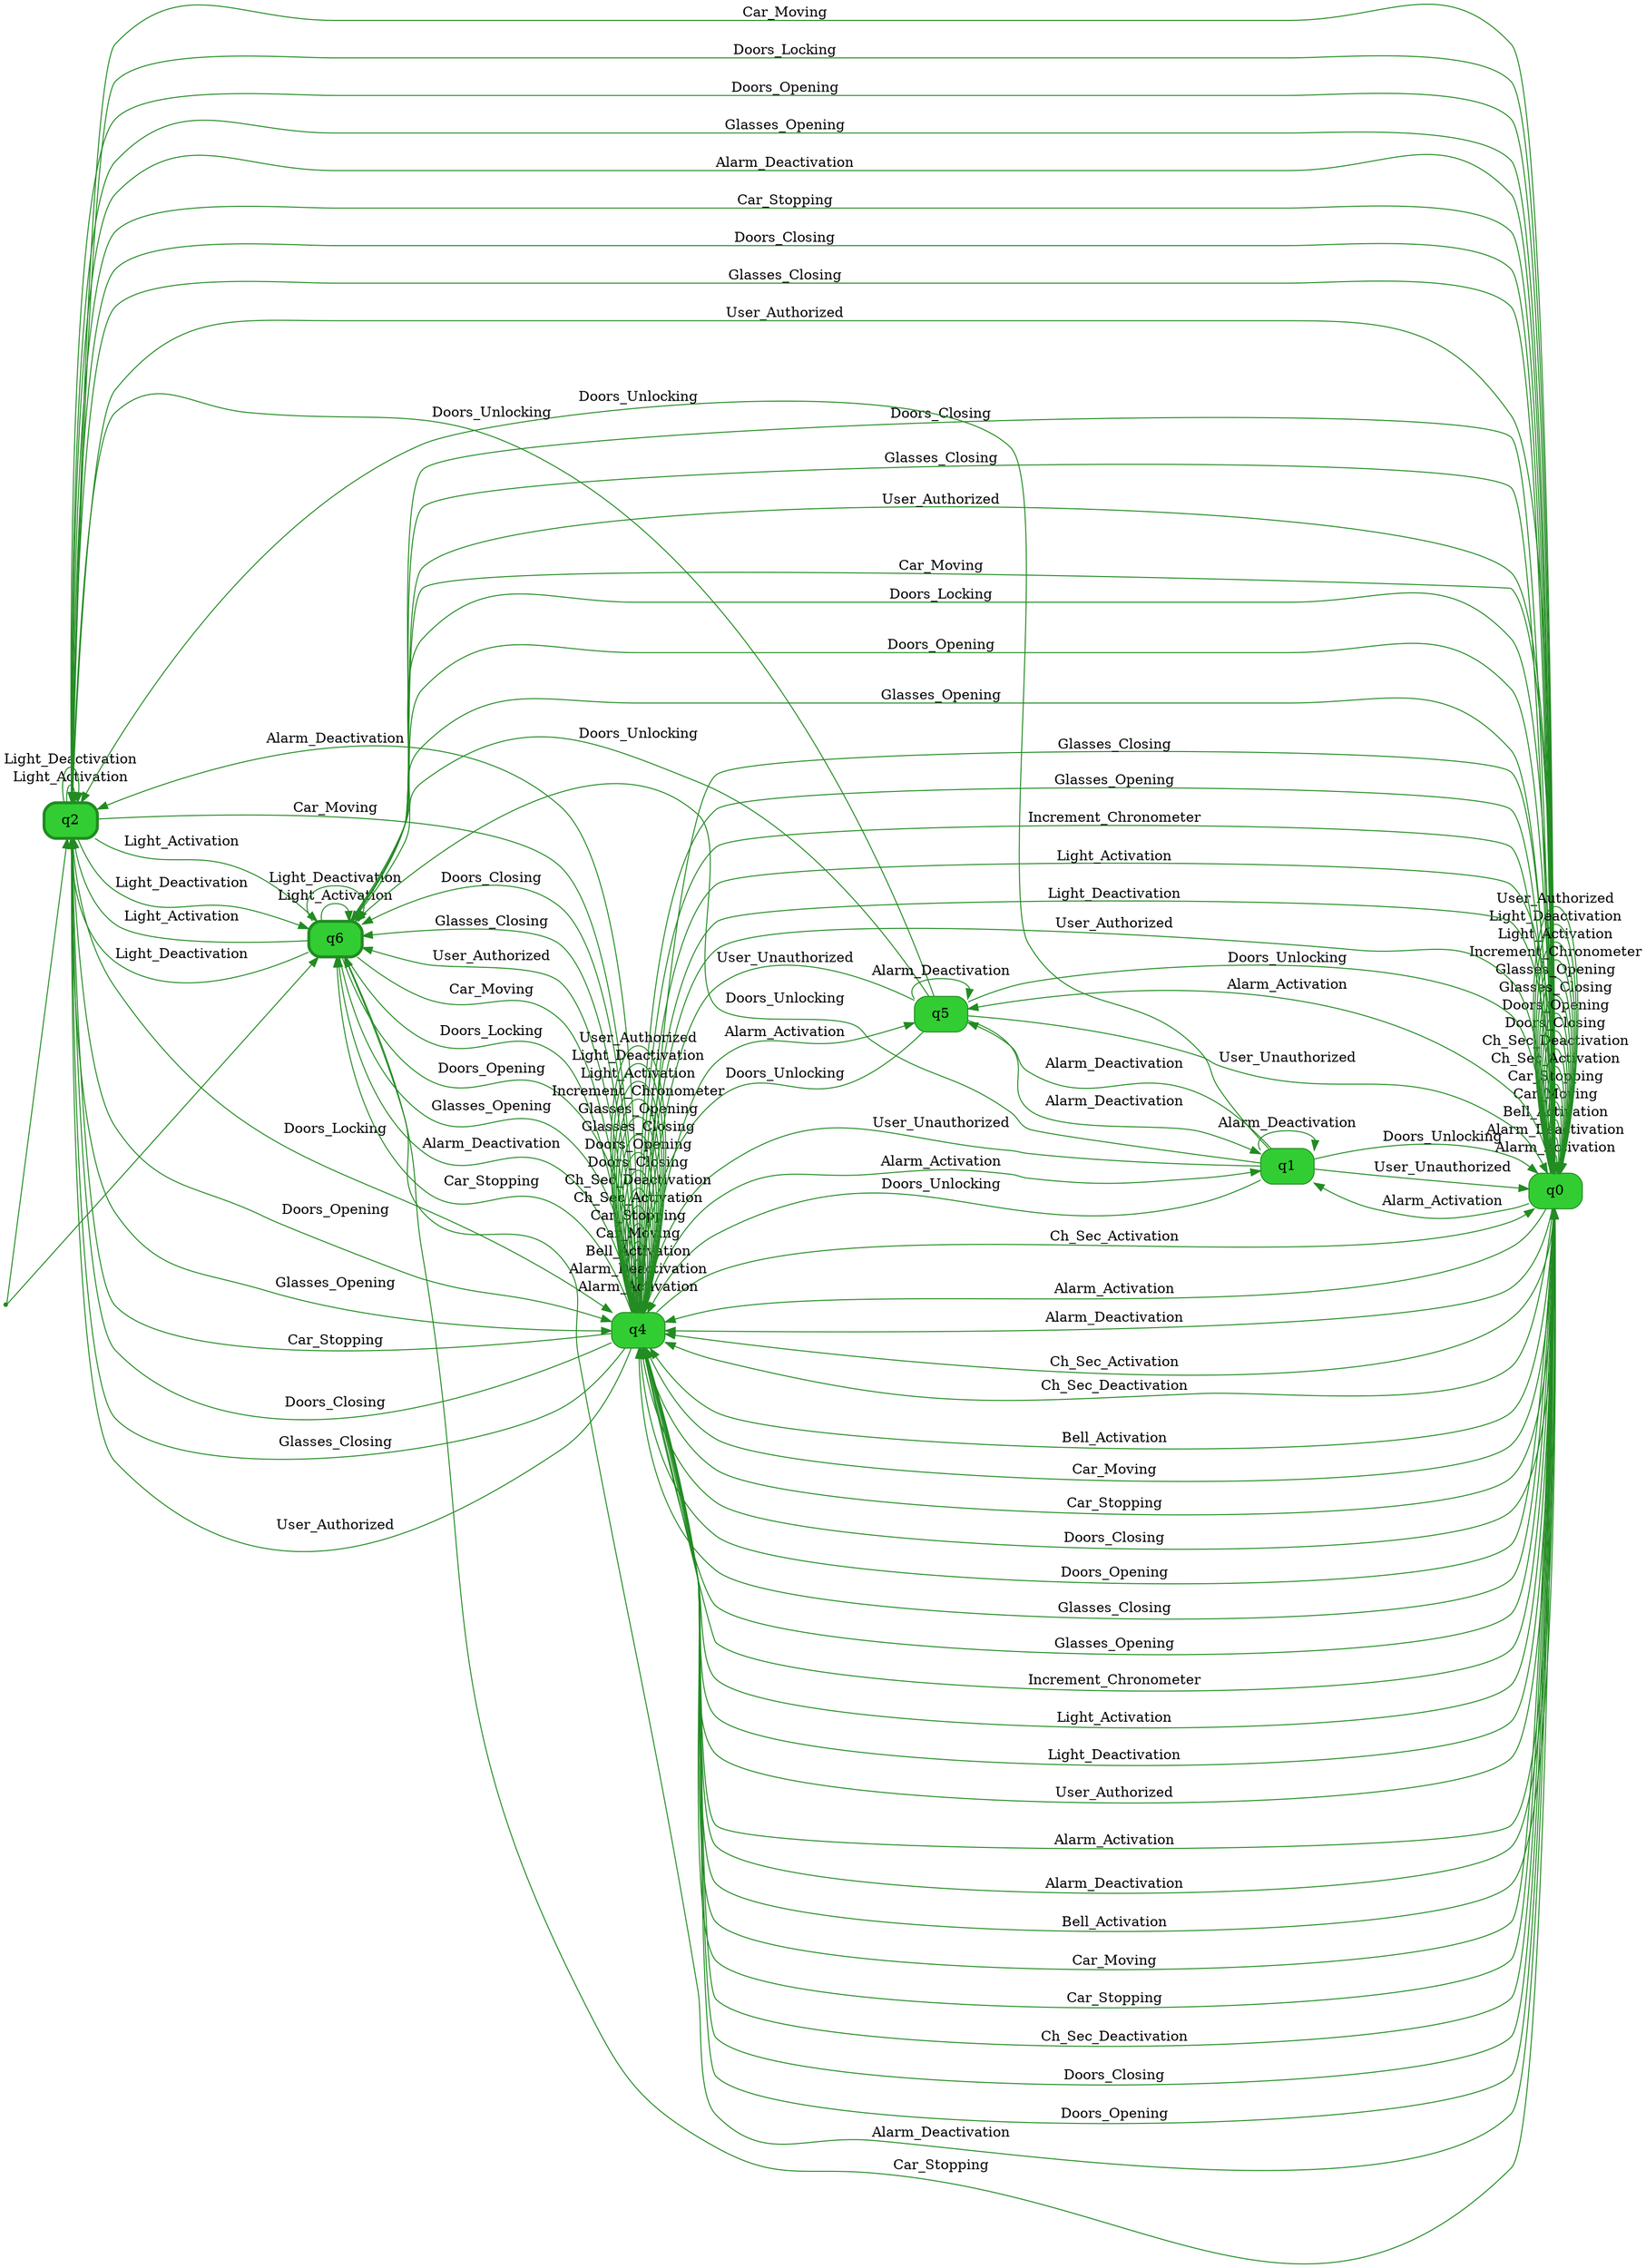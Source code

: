 digraph g {

	rankdir="LR"

	__invisible__[shape="point", color="forestgreen"]
	q2[label="q2", shape="box", style="rounded, filled", color="forestgreen", fillcolor="limegreen", penwidth=3] // Initial
	__invisible__[shape="point", color="forestgreen"]
	q6[label="q6", shape="box", style="rounded, filled", color="forestgreen", fillcolor="limegreen", penwidth=3] // Initial
	q0[label="q0", shape="box", style="rounded, filled", color="forestgreen", fillcolor="limegreen"]
	q1[label="q1", shape="box", style="rounded, filled", color="forestgreen", fillcolor="limegreen"]
	q4[label="q4", shape="box", style="rounded, filled", color="forestgreen", fillcolor="limegreen"]
	q5[label="q5", shape="box", style="rounded, filled", color="forestgreen", fillcolor="limegreen"]

	__invisible__ -> q2[color="forestgreen"]
	__invisible__ -> q6[color="forestgreen"]
	q2 -> q2[label="Light_Activation", color="forestgreen"]
	q2 -> q2[label="Light_Deactivation", color="forestgreen"]
	q2 -> q0[label="Car_Moving", color="forestgreen"]
	q0 -> q0[label="Alarm_Activation", color="forestgreen"]
	q0 -> q0[label="Alarm_Deactivation", color="forestgreen"]
	q0 -> q0[label="Bell_Activation", color="forestgreen"]
	q0 -> q0[label="Car_Moving", color="forestgreen"]
	q0 -> q0[label="Car_Stopping", color="forestgreen"]
	q0 -> q0[label="Ch_Sec_Activation", color="forestgreen"]
	q0 -> q0[label="Ch_Sec_Deactivation", color="forestgreen"]
	q0 -> q0[label="Doors_Closing", color="forestgreen"]
	q0 -> q0[label="Doors_Opening", color="forestgreen"]
	q0 -> q0[label="Glasses_Closing", color="forestgreen"]
	q0 -> q0[label="Glasses_Opening", color="forestgreen"]
	q0 -> q0[label="Increment_Chronometer", color="forestgreen"]
	q0 -> q0[label="Light_Activation", color="forestgreen"]
	q0 -> q0[label="Light_Deactivation", color="forestgreen"]
	q0 -> q0[label="User_Authorized", color="forestgreen"]
	q0 -> q1[label="Alarm_Activation", color="forestgreen"]
	q1 -> q1[label="Alarm_Deactivation", color="forestgreen"]
	q1 -> q0[label="Doors_Unlocking", color="forestgreen"]
	q1 -> q0[label="User_Unauthorized", color="forestgreen"]
	q1 -> q2[label="Doors_Unlocking", color="forestgreen"]
	q1 -> q4[label="Doors_Unlocking", color="forestgreen"]
	q4 -> q4[label="Alarm_Activation", color="forestgreen"]
	q4 -> q4[label="Alarm_Deactivation", color="forestgreen"]
	q4 -> q4[label="Bell_Activation", color="forestgreen"]
	q4 -> q4[label="Car_Moving", color="forestgreen"]
	q4 -> q4[label="Car_Stopping", color="forestgreen"]
	q4 -> q4[label="Ch_Sec_Activation", color="forestgreen"]
	q4 -> q4[label="Ch_Sec_Deactivation", color="forestgreen"]
	q4 -> q4[label="Doors_Closing", color="forestgreen"]
	q4 -> q4[label="Doors_Opening", color="forestgreen"]
	q4 -> q4[label="Glasses_Closing", color="forestgreen"]
	q4 -> q4[label="Glasses_Opening", color="forestgreen"]
	q4 -> q4[label="Increment_Chronometer", color="forestgreen"]
	q4 -> q4[label="Light_Activation", color="forestgreen"]
	q4 -> q4[label="Light_Deactivation", color="forestgreen"]
	q4 -> q4[label="User_Authorized", color="forestgreen"]
	q4 -> q0[label="Alarm_Activation", color="forestgreen"]
	q4 -> q0[label="Alarm_Deactivation", color="forestgreen"]
	q4 -> q0[label="Bell_Activation", color="forestgreen"]
	q4 -> q0[label="Car_Moving", color="forestgreen"]
	q4 -> q0[label="Car_Stopping", color="forestgreen"]
	q4 -> q0[label="Ch_Sec_Activation", color="forestgreen"]
	q4 -> q0[label="Ch_Sec_Deactivation", color="forestgreen"]
	q4 -> q0[label="Doors_Closing", color="forestgreen"]
	q4 -> q0[label="Doors_Opening", color="forestgreen"]
	q4 -> q0[label="Glasses_Closing", color="forestgreen"]
	q4 -> q0[label="Glasses_Opening", color="forestgreen"]
	q4 -> q0[label="Increment_Chronometer", color="forestgreen"]
	q4 -> q0[label="Light_Activation", color="forestgreen"]
	q4 -> q0[label="Light_Deactivation", color="forestgreen"]
	q4 -> q0[label="User_Authorized", color="forestgreen"]
	q4 -> q1[label="Alarm_Activation", color="forestgreen"]
	q4 -> q2[label="Alarm_Deactivation", color="forestgreen"]
	q4 -> q2[label="Car_Stopping", color="forestgreen"]
	q4 -> q2[label="Doors_Closing", color="forestgreen"]
	q4 -> q2[label="Glasses_Closing", color="forestgreen"]
	q4 -> q2[label="User_Authorized", color="forestgreen"]
	q4 -> q5[label="Alarm_Activation", color="forestgreen"]
	q5 -> q5[label="Alarm_Deactivation", color="forestgreen"]
	q5 -> q0[label="Doors_Unlocking", color="forestgreen"]
	q5 -> q0[label="User_Unauthorized", color="forestgreen"]
	q5 -> q1[label="Alarm_Deactivation", color="forestgreen"]
	q5 -> q2[label="Doors_Unlocking", color="forestgreen"]
	q5 -> q4[label="Doors_Unlocking", color="forestgreen"]
	q5 -> q4[label="User_Unauthorized", color="forestgreen"]
	q5 -> q6[label="Doors_Unlocking", color="forestgreen"]
	q6 -> q6[label="Light_Activation", color="forestgreen"]
	q6 -> q6[label="Light_Deactivation", color="forestgreen"]
	q6 -> q0[label="Car_Moving", color="forestgreen"]
	q6 -> q0[label="Doors_Locking", color="forestgreen"]
	q6 -> q0[label="Doors_Opening", color="forestgreen"]
	q6 -> q0[label="Glasses_Opening", color="forestgreen"]
	q6 -> q2[label="Light_Activation", color="forestgreen"]
	q6 -> q2[label="Light_Deactivation", color="forestgreen"]
	q6 -> q4[label="Car_Moving", color="forestgreen"]
	q6 -> q4[label="Doors_Locking", color="forestgreen"]
	q6 -> q4[label="Doors_Opening", color="forestgreen"]
	q6 -> q4[label="Glasses_Opening", color="forestgreen"]
	q4 -> q6[label="Alarm_Deactivation", color="forestgreen"]
	q4 -> q6[label="Car_Stopping", color="forestgreen"]
	q4 -> q6[label="Doors_Closing", color="forestgreen"]
	q4 -> q6[label="Glasses_Closing", color="forestgreen"]
	q4 -> q6[label="User_Authorized", color="forestgreen"]
	q1 -> q4[label="User_Unauthorized", color="forestgreen"]
	q1 -> q5[label="Alarm_Deactivation", color="forestgreen"]
	q1 -> q6[label="Doors_Unlocking", color="forestgreen"]
	q0 -> q2[label="Alarm_Deactivation", color="forestgreen"]
	q0 -> q2[label="Car_Stopping", color="forestgreen"]
	q0 -> q2[label="Doors_Closing", color="forestgreen"]
	q0 -> q2[label="Glasses_Closing", color="forestgreen"]
	q0 -> q2[label="User_Authorized", color="forestgreen"]
	q0 -> q4[label="Alarm_Activation", color="forestgreen"]
	q0 -> q4[label="Alarm_Deactivation", color="forestgreen"]
	q0 -> q4[label="Bell_Activation", color="forestgreen"]
	q0 -> q4[label="Car_Moving", color="forestgreen"]
	q0 -> q4[label="Car_Stopping", color="forestgreen"]
	q0 -> q4[label="Ch_Sec_Activation", color="forestgreen"]
	q0 -> q4[label="Ch_Sec_Deactivation", color="forestgreen"]
	q0 -> q4[label="Doors_Closing", color="forestgreen"]
	q0 -> q4[label="Doors_Opening", color="forestgreen"]
	q0 -> q4[label="Glasses_Closing", color="forestgreen"]
	q0 -> q4[label="Glasses_Opening", color="forestgreen"]
	q0 -> q4[label="Increment_Chronometer", color="forestgreen"]
	q0 -> q4[label="Light_Activation", color="forestgreen"]
	q0 -> q4[label="Light_Deactivation", color="forestgreen"]
	q0 -> q4[label="User_Authorized", color="forestgreen"]
	q0 -> q5[label="Alarm_Activation", color="forestgreen"]
	q0 -> q6[label="Alarm_Deactivation", color="forestgreen"]
	q0 -> q6[label="Car_Stopping", color="forestgreen"]
	q0 -> q6[label="Doors_Closing", color="forestgreen"]
	q0 -> q6[label="Glasses_Closing", color="forestgreen"]
	q0 -> q6[label="User_Authorized", color="forestgreen"]
	q2 -> q0[label="Doors_Locking", color="forestgreen"]
	q2 -> q0[label="Doors_Opening", color="forestgreen"]
	q2 -> q0[label="Glasses_Opening", color="forestgreen"]
	q2 -> q4[label="Car_Moving", color="forestgreen"]
	q2 -> q4[label="Doors_Locking", color="forestgreen"]
	q2 -> q4[label="Doors_Opening", color="forestgreen"]
	q2 -> q4[label="Glasses_Opening", color="forestgreen"]
	q2 -> q6[label="Light_Activation", color="forestgreen"]
	q2 -> q6[label="Light_Deactivation", color="forestgreen"]

}
